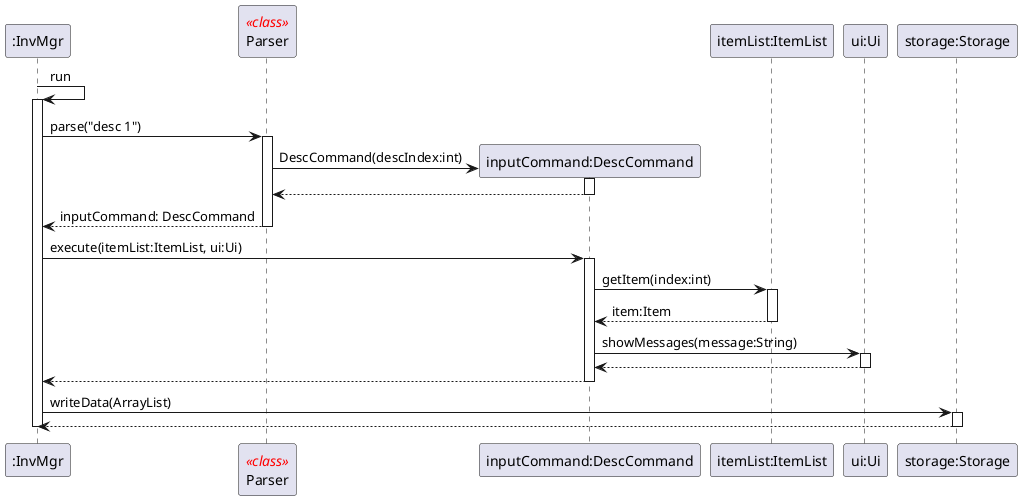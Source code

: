 @startuml

skinparam sequenceStereotypeFontColor red

Participant ":InvMgr" as InvMgr
Participant "Parser" as Parser <<class>>
Participant "inputCommand:DescCommand" as DescCommand
Participant "itemList:ItemList" as ItemList
Participant "ui:Ui" as Ui
Participant "storage:Storage" as Storage

InvMgr -> InvMgr: run
activate InvMgr
    InvMgr -> Parser: parse("desc 1")
    activate Parser
        create DescCommand
        Parser -> DescCommand: DescCommand(descIndex:int)
        activate DescCommand
            return

        return inputCommand: DescCommand

    InvMgr -> DescCommand: execute(itemList:ItemList, ui:Ui)
    activate DescCommand
        DescCommand -> ItemList: getItem(index:int)
        activate ItemList
            return item:Item

        DescCommand -> Ui: showMessages(message:String)
        activate Ui
            return

        return

    InvMgr -> Storage: writeData(ArrayList)
    activate Storage
        return

deactivate InvMgr

@enduml
